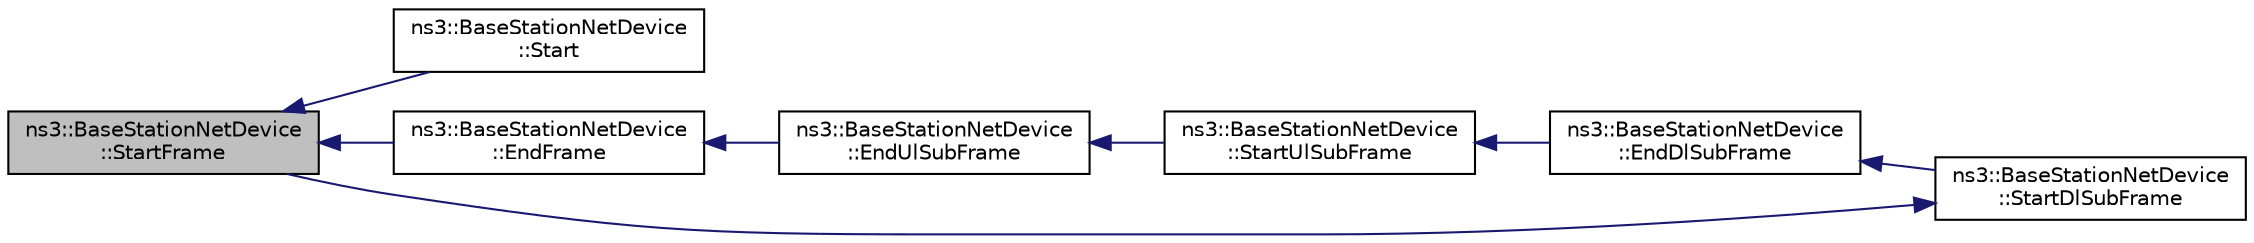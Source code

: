 digraph "ns3::BaseStationNetDevice::StartFrame"
{
  edge [fontname="Helvetica",fontsize="10",labelfontname="Helvetica",labelfontsize="10"];
  node [fontname="Helvetica",fontsize="10",shape=record];
  rankdir="LR";
  Node1 [label="ns3::BaseStationNetDevice\l::StartFrame",height=0.2,width=0.4,color="black", fillcolor="grey75", style="filled", fontcolor="black"];
  Node1 -> Node2 [dir="back",color="midnightblue",fontsize="10",style="solid"];
  Node2 [label="ns3::BaseStationNetDevice\l::Start",height=0.2,width=0.4,color="black", fillcolor="white", style="filled",URL="$dd/d73/classns3_1_1BaseStationNetDevice.html#a67d7c6397e8a2333e6be4c68224653ef",tooltip="Start device. "];
  Node1 -> Node3 [dir="back",color="midnightblue",fontsize="10",style="solid"];
  Node3 [label="ns3::BaseStationNetDevice\l::EndFrame",height=0.2,width=0.4,color="black", fillcolor="white", style="filled",URL="$dd/d73/classns3_1_1BaseStationNetDevice.html#abc0935e4af2375b6ebf5b62f2e041703",tooltip="End frame function. "];
  Node3 -> Node4 [dir="back",color="midnightblue",fontsize="10",style="solid"];
  Node4 [label="ns3::BaseStationNetDevice\l::EndUlSubFrame",height=0.2,width=0.4,color="black", fillcolor="white", style="filled",URL="$dd/d73/classns3_1_1BaseStationNetDevice.html#acb6787d90c40a8b2e8ce2c504a172f7a",tooltip="End UL subframe function. "];
  Node4 -> Node5 [dir="back",color="midnightblue",fontsize="10",style="solid"];
  Node5 [label="ns3::BaseStationNetDevice\l::StartUlSubFrame",height=0.2,width=0.4,color="black", fillcolor="white", style="filled",URL="$dd/d73/classns3_1_1BaseStationNetDevice.html#adb3fc441a44d0b6e9c1d032b73a3d34b",tooltip="Start UL subframe function. "];
  Node5 -> Node6 [dir="back",color="midnightblue",fontsize="10",style="solid"];
  Node6 [label="ns3::BaseStationNetDevice\l::EndDlSubFrame",height=0.2,width=0.4,color="black", fillcolor="white", style="filled",URL="$dd/d73/classns3_1_1BaseStationNetDevice.html#a0d20b289eddae756199cc8d11d4db589",tooltip="End DL subframe function. "];
  Node6 -> Node7 [dir="back",color="midnightblue",fontsize="10",style="solid"];
  Node7 [label="ns3::BaseStationNetDevice\l::StartDlSubFrame",height=0.2,width=0.4,color="black", fillcolor="white", style="filled",URL="$dd/d73/classns3_1_1BaseStationNetDevice.html#a27bab37fd4944f4c8fa93c5911effab3",tooltip="Start DL subframe function. "];
  Node7 -> Node1 [dir="back",color="midnightblue",fontsize="10",style="solid"];
}
